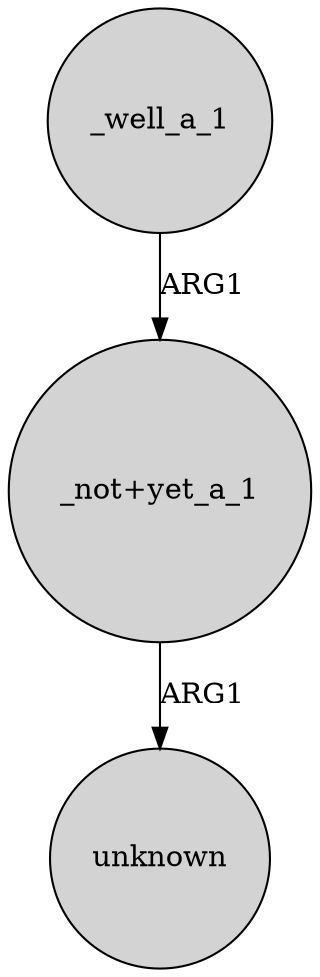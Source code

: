 digraph {
	node [shape=circle style=filled]
	"_not+yet_a_1" -> unknown [label=ARG1]
	_well_a_1 -> "_not+yet_a_1" [label=ARG1]
}
